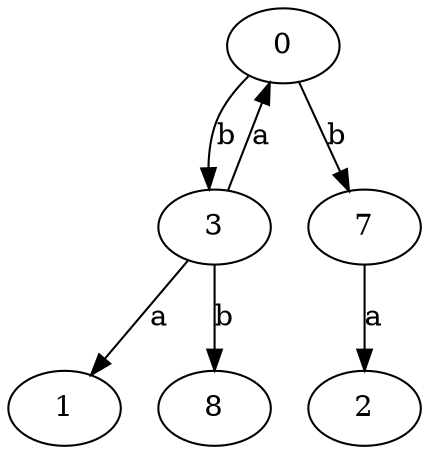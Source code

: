 strict digraph  {
0;
1;
2;
3;
7;
8;
0 -> 3  [label=b];
0 -> 7  [label=b];
3 -> 0  [label=a];
3 -> 1  [label=a];
3 -> 8  [label=b];
7 -> 2  [label=a];
}
